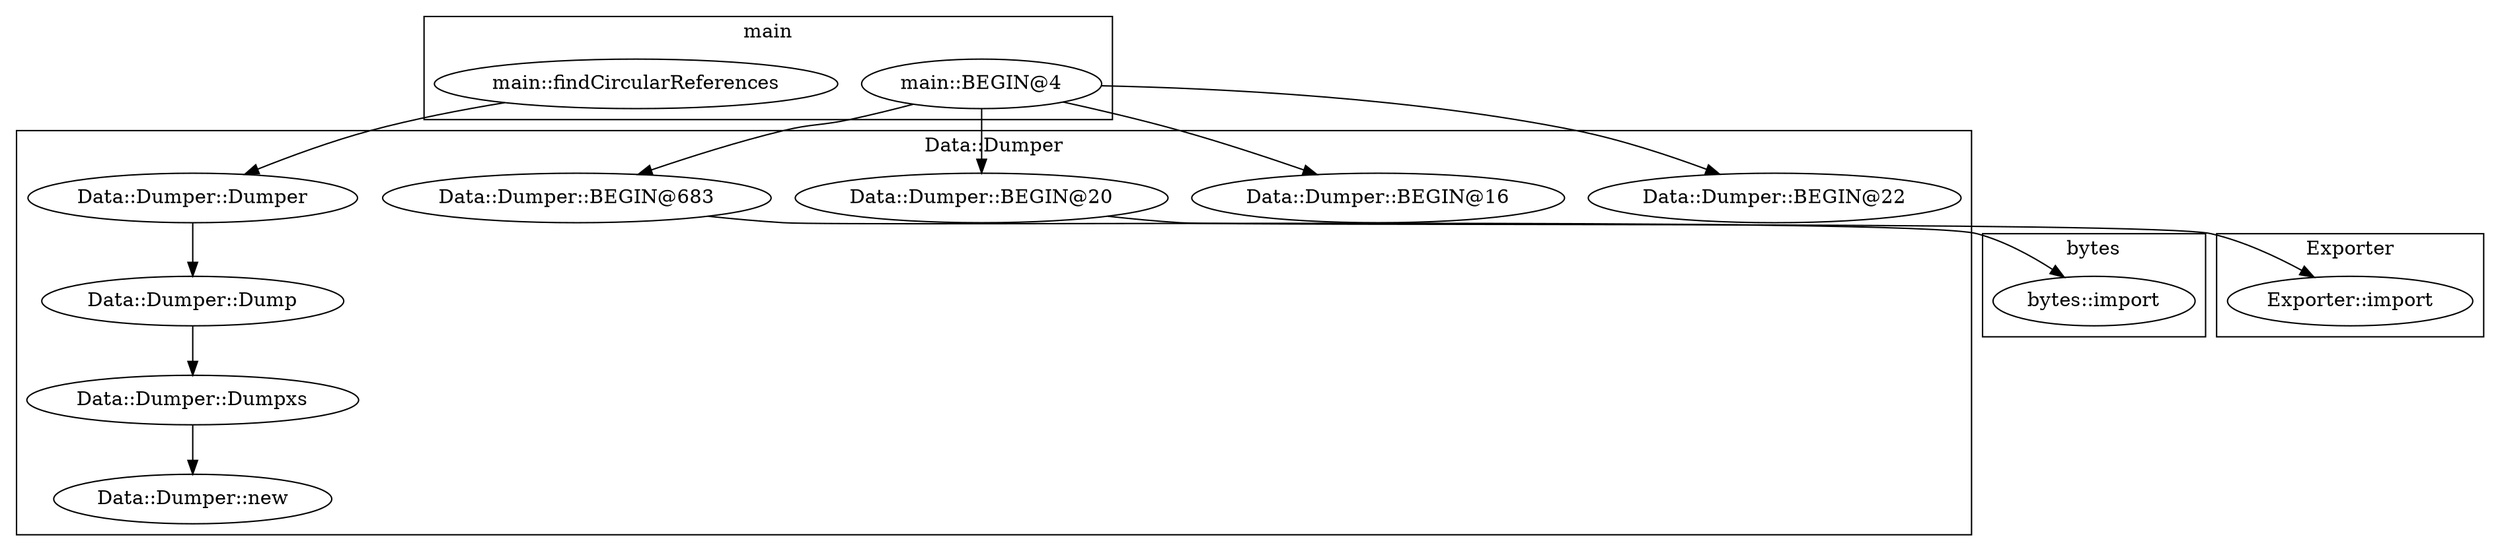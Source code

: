 digraph {
graph [overlap=false]
subgraph cluster_bytes {
	label="bytes";
	"bytes::import";
}
subgraph cluster_Data_Dumper {
	label="Data::Dumper";
	"Data::Dumper::BEGIN@22";
	"Data::Dumper::BEGIN@16";
	"Data::Dumper::new";
	"Data::Dumper::Dump";
	"Data::Dumper::BEGIN@683";
	"Data::Dumper::Dumper";
	"Data::Dumper::Dumpxs";
	"Data::Dumper::BEGIN@20";
}
subgraph cluster_Exporter {
	label="Exporter";
	"Exporter::import";
}
subgraph cluster_main {
	label="main";
	"main::BEGIN@4";
	"main::findCircularReferences";
}
"main::BEGIN@4" -> "Data::Dumper::BEGIN@683";
"main::findCircularReferences" -> "Data::Dumper::Dumper";
"main::BEGIN@4" -> "Data::Dumper::BEGIN@22";
"Data::Dumper::Dump" -> "Data::Dumper::Dumpxs";
"main::BEGIN@4" -> "Data::Dumper::BEGIN@20";
"Data::Dumper::BEGIN@683" -> "bytes::import";
"Data::Dumper::Dumper" -> "Data::Dumper::Dump";
"Data::Dumper::BEGIN@20" -> "Exporter::import";
"main::BEGIN@4" -> "Data::Dumper::BEGIN@16";
"Data::Dumper::Dumpxs" -> "Data::Dumper::new";
}
